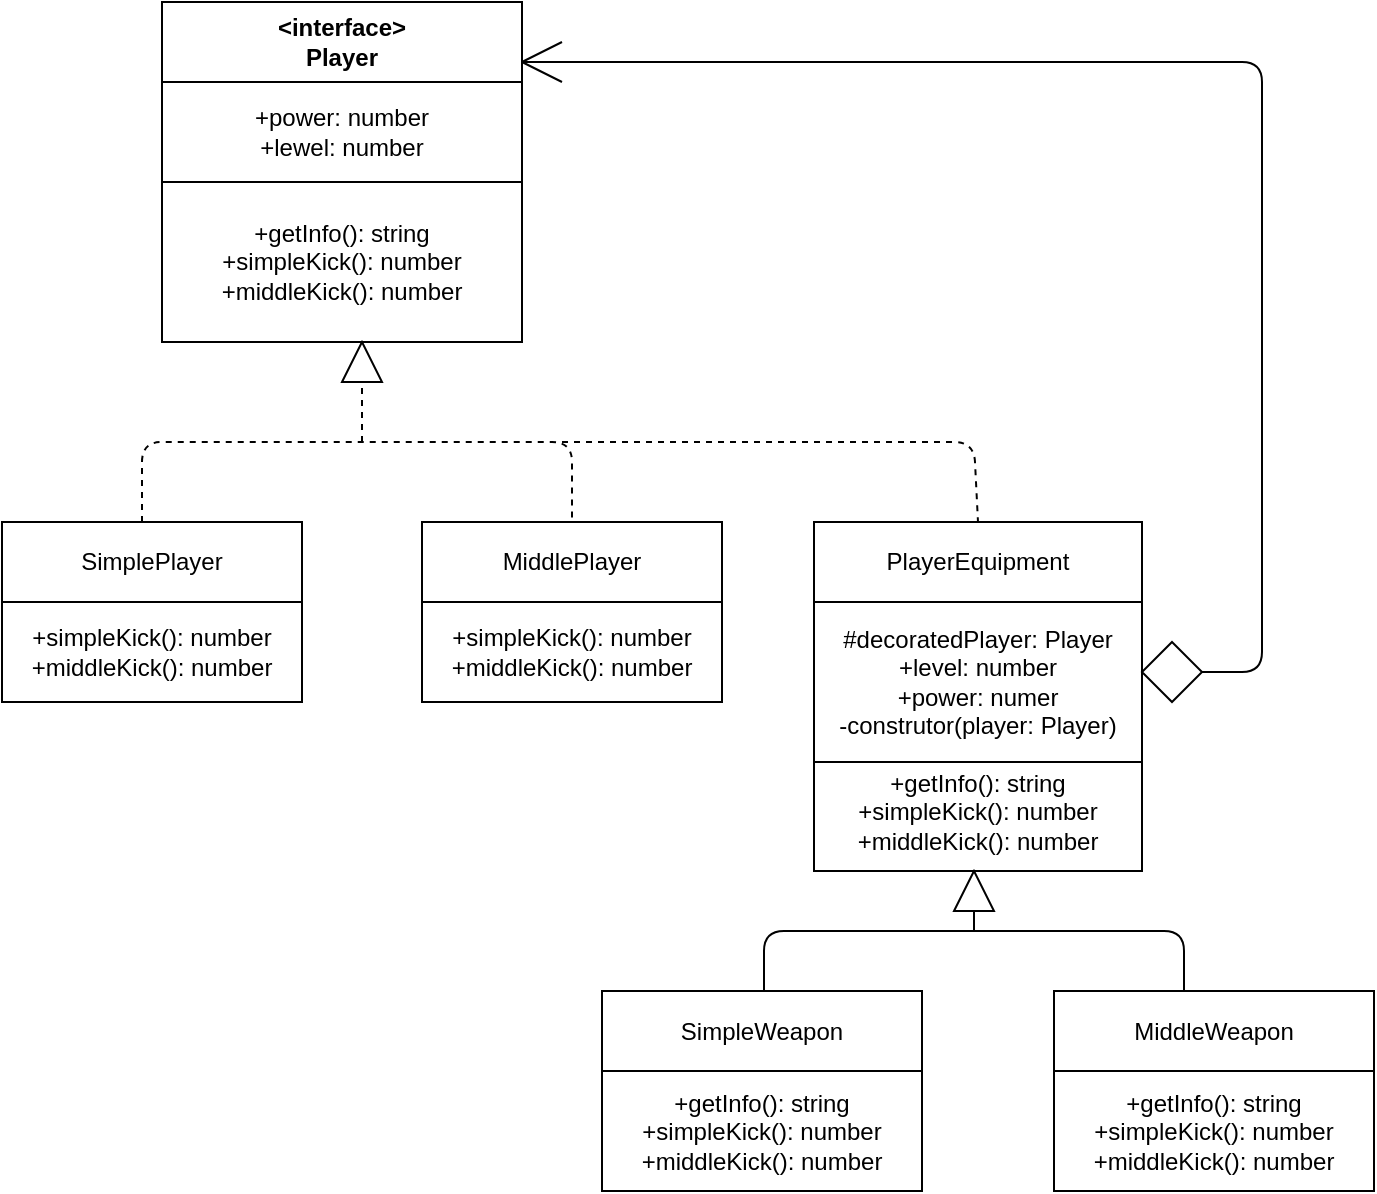 <mxfile>
    <diagram id="VSGfh35vVTFtm3KbJ6EH" name="Page-1">
        <mxGraphModel dx="307" dy="159" grid="1" gridSize="10" guides="1" tooltips="1" connect="1" arrows="1" fold="1" page="1" pageScale="1" pageWidth="827" pageHeight="1169" math="0" shadow="0">
            <root>
                <mxCell id="0"/>
                <mxCell id="1" parent="0"/>
                <mxCell id="2" value="&lt;b&gt;&amp;lt;interface&amp;gt;&lt;br&gt;Player&lt;/b&gt;" style="rounded=0;whiteSpace=wrap;html=1;" parent="1" vertex="1">
                    <mxGeometry x="160" y="70" width="180" height="40" as="geometry"/>
                </mxCell>
                <mxCell id="3" value="+getInfo(): string&lt;br&gt;+simpleKick(): number&lt;br&gt;+middleKick(): number" style="rounded=0;whiteSpace=wrap;html=1;" parent="1" vertex="1">
                    <mxGeometry x="160" y="160" width="180" height="80" as="geometry"/>
                </mxCell>
                <mxCell id="6" value="+power: number&lt;br&gt;+lewel: number" style="rounded=0;whiteSpace=wrap;html=1;" parent="1" vertex="1">
                    <mxGeometry x="160" y="110" width="180" height="50" as="geometry"/>
                </mxCell>
                <mxCell id="20" value="SimplePlayer" style="rounded=0;whiteSpace=wrap;html=1;" parent="1" vertex="1">
                    <mxGeometry x="80" y="330" width="150" height="40" as="geometry"/>
                </mxCell>
                <mxCell id="22" value="+simpleKick(): number&lt;br&gt;+middleKick(): number" style="rounded=0;whiteSpace=wrap;html=1;" parent="1" vertex="1">
                    <mxGeometry x="80" y="370" width="150" height="50" as="geometry"/>
                </mxCell>
                <mxCell id="23" value="MiddlePlayer" style="rounded=0;whiteSpace=wrap;html=1;" parent="1" vertex="1">
                    <mxGeometry x="290" y="330" width="150" height="40" as="geometry"/>
                </mxCell>
                <mxCell id="29" value="" style="triangle;whiteSpace=wrap;html=1;rotation=-90;" parent="1" vertex="1">
                    <mxGeometry x="250" y="240" width="20" height="20" as="geometry"/>
                </mxCell>
                <mxCell id="30" value="PlayerEquipment" style="rounded=0;whiteSpace=wrap;html=1;" parent="1" vertex="1">
                    <mxGeometry x="486" y="330" width="164" height="40" as="geometry"/>
                </mxCell>
                <mxCell id="31" value="+getInfo(): string&lt;br&gt;+simpleKick(): number&lt;br&gt;+middleKick(): number" style="rounded=0;whiteSpace=wrap;html=1;" parent="1" vertex="1">
                    <mxGeometry x="486" y="444.5" width="164" height="60" as="geometry"/>
                </mxCell>
                <mxCell id="39" value="+simpleKick(): number&lt;br&gt;+middleKick(): number" style="rounded=0;whiteSpace=wrap;html=1;" parent="1" vertex="1">
                    <mxGeometry x="290" y="370" width="150" height="50" as="geometry"/>
                </mxCell>
                <mxCell id="40" value="SimpleWeapon" style="rounded=0;whiteSpace=wrap;html=1;" parent="1" vertex="1">
                    <mxGeometry x="380" y="564.5" width="160" height="40" as="geometry"/>
                </mxCell>
                <mxCell id="42" value="+getInfo(): string&lt;br&gt;+simpleKick(): number&lt;br&gt;+middleKick(): number" style="rounded=0;whiteSpace=wrap;html=1;" parent="1" vertex="1">
                    <mxGeometry x="380" y="604.5" width="160" height="60" as="geometry"/>
                </mxCell>
                <mxCell id="43" value="MiddleWeapon" style="rounded=0;whiteSpace=wrap;html=1;" parent="1" vertex="1">
                    <mxGeometry x="606" y="564.5" width="160" height="40" as="geometry"/>
                </mxCell>
                <mxCell id="45" value="+getInfo(): string&lt;br&gt;+simpleKick(): number&lt;br&gt;+middleKick(): number" style="rounded=0;whiteSpace=wrap;html=1;" parent="1" vertex="1">
                    <mxGeometry x="606" y="604.5" width="160" height="60" as="geometry"/>
                </mxCell>
                <mxCell id="46" value="" style="endArrow=none;html=1;exitX=0.5;exitY=0;exitDx=0;exitDy=0;entryX=0.5;entryY=0;entryDx=0;entryDy=0;" parent="1" edge="1">
                    <mxGeometry width="50" height="50" relative="1" as="geometry">
                        <mxPoint x="671" y="564.5" as="sourcePoint"/>
                        <mxPoint x="461" y="564.5" as="targetPoint"/>
                        <Array as="points">
                            <mxPoint x="671" y="534.5"/>
                            <mxPoint x="461" y="534.5"/>
                        </Array>
                    </mxGeometry>
                </mxCell>
                <mxCell id="47" value="" style="endArrow=none;html=1;" parent="1" edge="1">
                    <mxGeometry width="50" height="50" relative="1" as="geometry">
                        <mxPoint x="566" y="534.5" as="sourcePoint"/>
                        <mxPoint x="566" y="524.5" as="targetPoint"/>
                    </mxGeometry>
                </mxCell>
                <mxCell id="48" value="" style="triangle;whiteSpace=wrap;html=1;rotation=-90;" parent="1" vertex="1">
                    <mxGeometry x="556" y="504.5" width="20" height="20" as="geometry"/>
                </mxCell>
                <mxCell id="66" value="" style="endArrow=none;dashed=1;html=1;entryX=0.5;entryY=0;entryDx=0;entryDy=0;" parent="1" target="23" edge="1">
                    <mxGeometry width="50" height="50" relative="1" as="geometry">
                        <mxPoint x="150" y="330" as="sourcePoint"/>
                        <mxPoint x="200" y="280" as="targetPoint"/>
                        <Array as="points">
                            <mxPoint x="150" y="290"/>
                            <mxPoint x="365" y="290"/>
                        </Array>
                    </mxGeometry>
                </mxCell>
                <mxCell id="67" value="" style="endArrow=none;dashed=1;html=1;entryX=0;entryY=0.5;entryDx=0;entryDy=0;" parent="1" target="29" edge="1">
                    <mxGeometry width="50" height="50" relative="1" as="geometry">
                        <mxPoint x="260" y="290" as="sourcePoint"/>
                        <mxPoint x="310" y="240" as="targetPoint"/>
                    </mxGeometry>
                </mxCell>
                <mxCell id="69" value="" style="endArrow=none;dashed=1;html=1;entryX=0.5;entryY=0;entryDx=0;entryDy=0;" edge="1" parent="1" target="30">
                    <mxGeometry width="50" height="50" relative="1" as="geometry">
                        <mxPoint x="360" y="290" as="sourcePoint"/>
                        <mxPoint x="490" y="280" as="targetPoint"/>
                        <Array as="points">
                            <mxPoint x="566" y="290"/>
                        </Array>
                    </mxGeometry>
                </mxCell>
                <mxCell id="70" value="#decoratedPlayer: Player&lt;br&gt;+level: number&lt;br&gt;+power: numer&lt;br&gt;-construtor(player: Player)" style="rounded=0;whiteSpace=wrap;html=1;" vertex="1" parent="1">
                    <mxGeometry x="486" y="370" width="164" height="80" as="geometry"/>
                </mxCell>
                <mxCell id="71" value="" style="rhombus;whiteSpace=wrap;html=1;" vertex="1" parent="1">
                    <mxGeometry x="650" y="390" width="30" height="30" as="geometry"/>
                </mxCell>
                <mxCell id="72" value="" style="endArrow=none;html=1;exitX=1;exitY=0.5;exitDx=0;exitDy=0;" edge="1" parent="1" source="71">
                    <mxGeometry width="50" height="50" relative="1" as="geometry">
                        <mxPoint x="680" y="400" as="sourcePoint"/>
                        <mxPoint x="340" y="100" as="targetPoint"/>
                        <Array as="points">
                            <mxPoint x="710" y="405"/>
                            <mxPoint x="710" y="100"/>
                        </Array>
                    </mxGeometry>
                </mxCell>
                <mxCell id="73" value="" style="endArrow=none;html=1;" edge="1" parent="1">
                    <mxGeometry width="50" height="50" relative="1" as="geometry">
                        <mxPoint x="340" y="100" as="sourcePoint"/>
                        <mxPoint x="360" y="90" as="targetPoint"/>
                    </mxGeometry>
                </mxCell>
                <mxCell id="74" value="" style="endArrow=none;html=1;" edge="1" parent="1">
                    <mxGeometry width="50" height="50" relative="1" as="geometry">
                        <mxPoint x="340" y="100" as="sourcePoint"/>
                        <mxPoint x="360" y="110" as="targetPoint"/>
                    </mxGeometry>
                </mxCell>
            </root>
        </mxGraphModel>
    </diagram>
</mxfile>